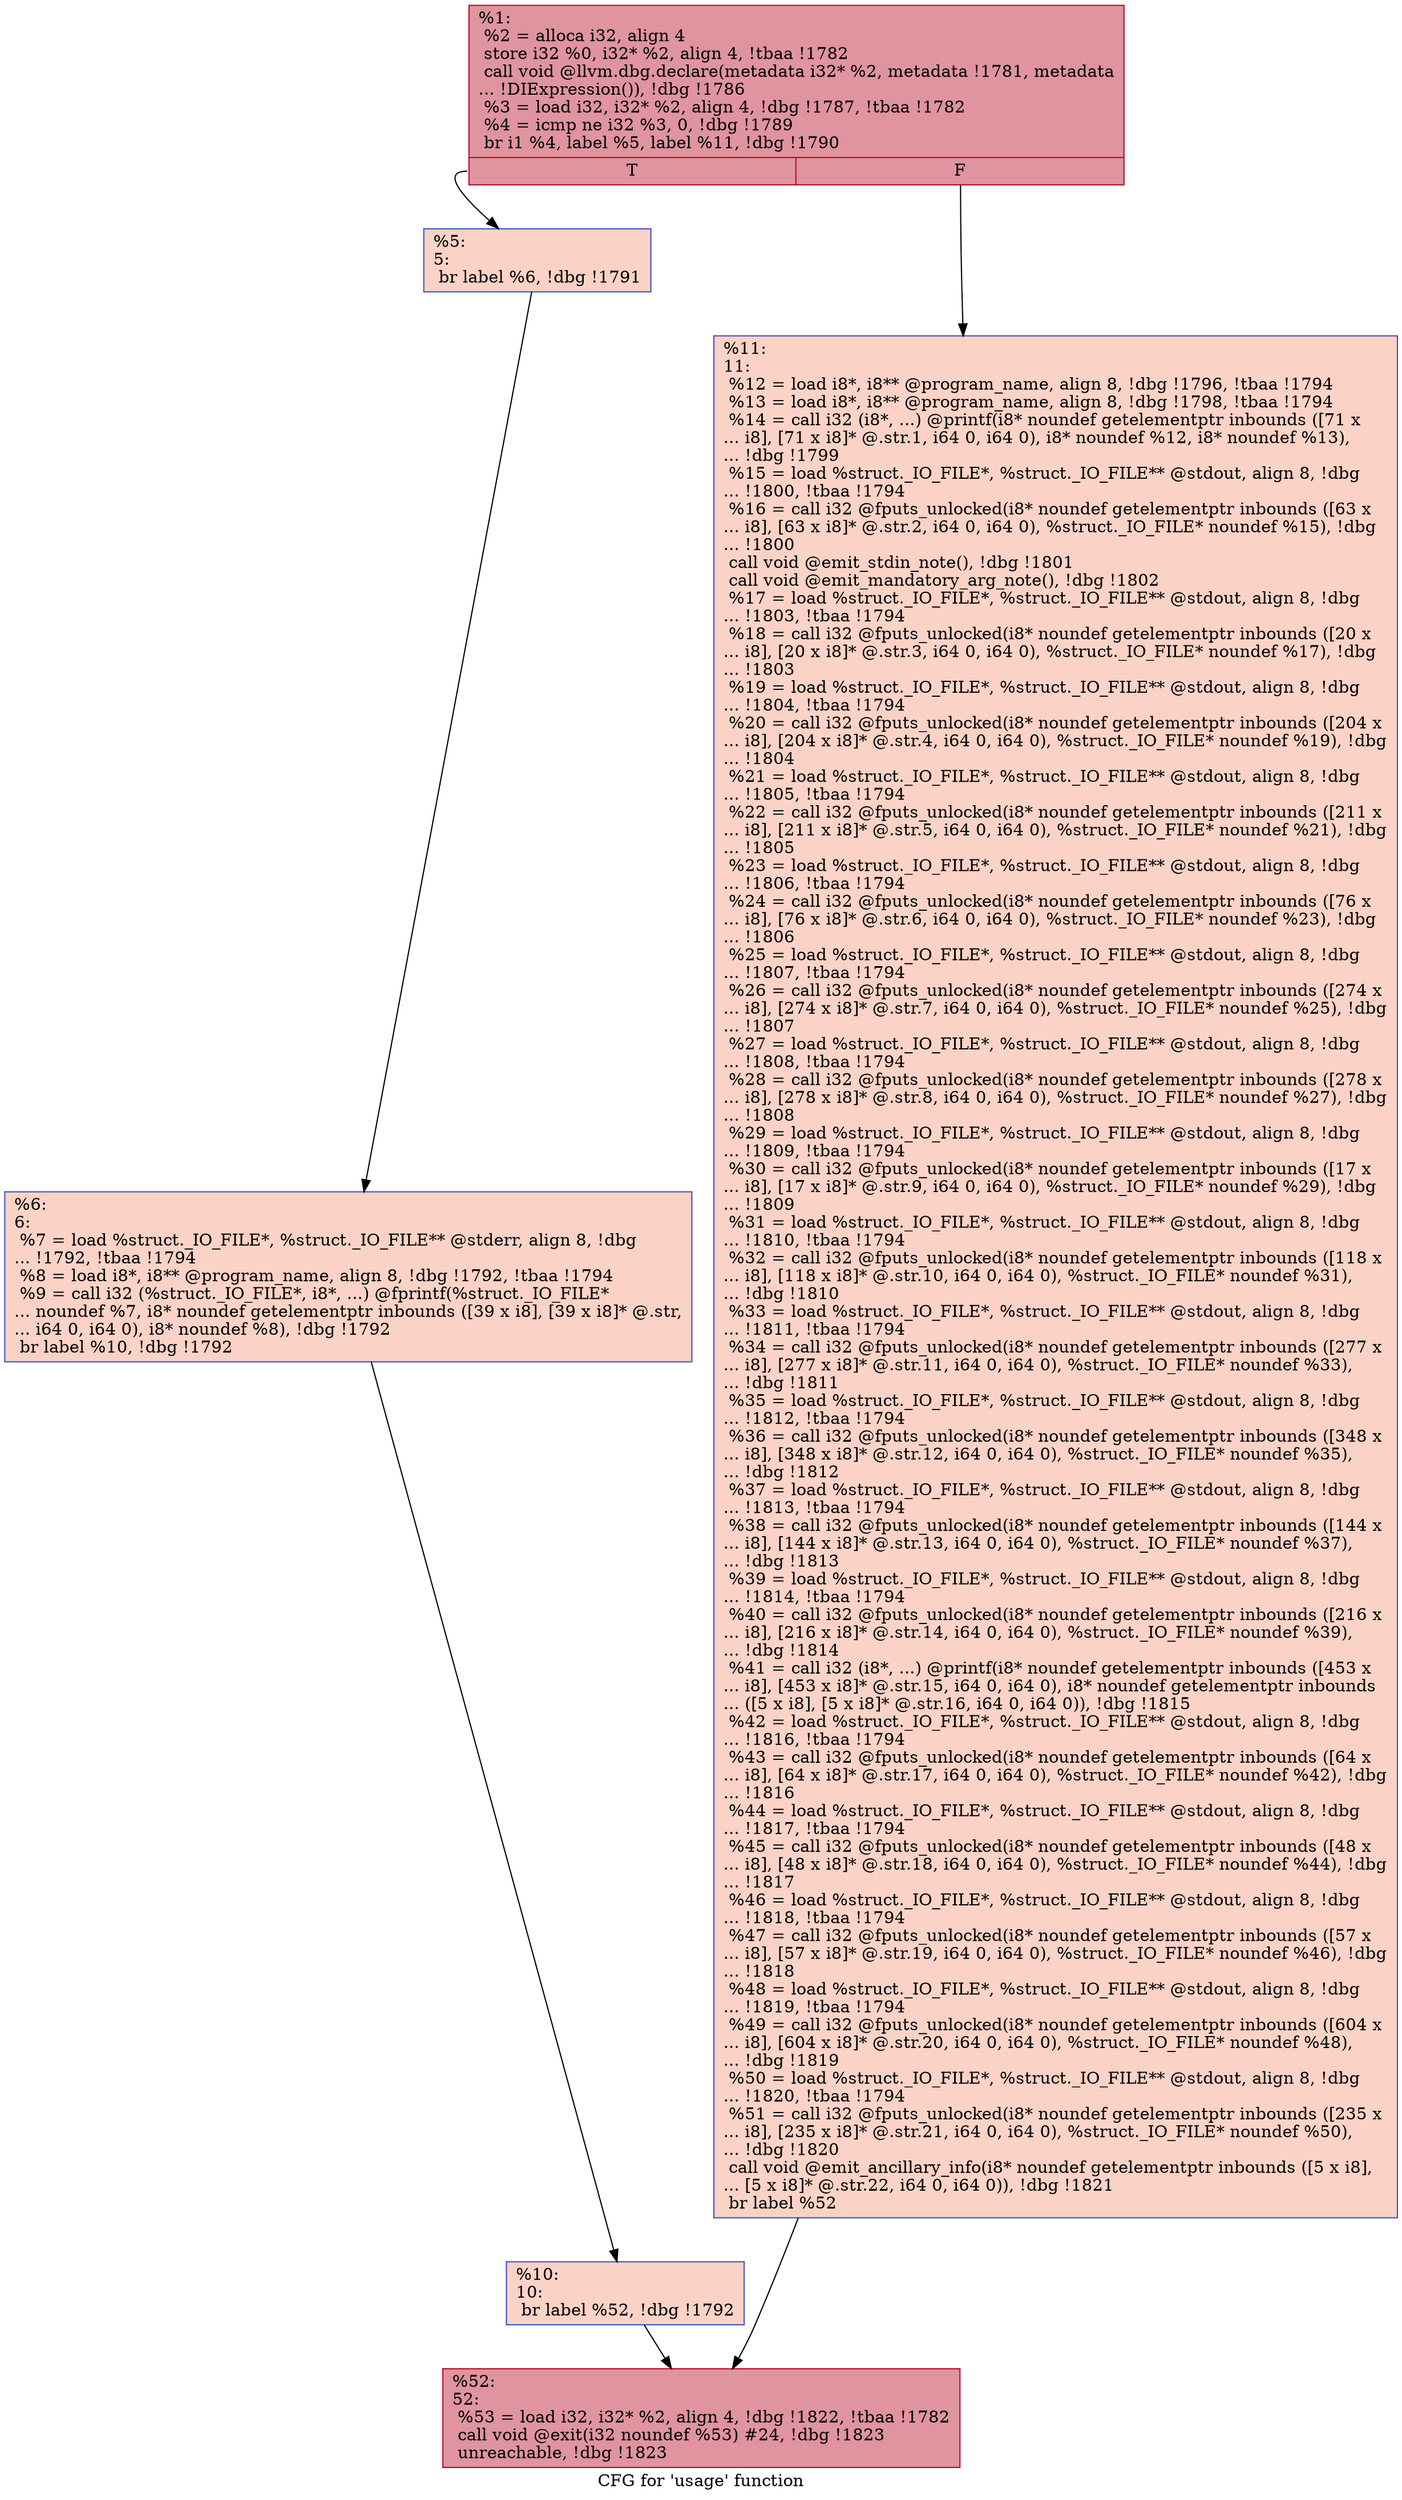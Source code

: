 digraph "CFG for 'usage' function" {
	label="CFG for 'usage' function";

	Node0x2235140 [shape=record,color="#b70d28ff", style=filled, fillcolor="#b70d2870",label="{%1:\l  %2 = alloca i32, align 4\l  store i32 %0, i32* %2, align 4, !tbaa !1782\l  call void @llvm.dbg.declare(metadata i32* %2, metadata !1781, metadata\l... !DIExpression()), !dbg !1786\l  %3 = load i32, i32* %2, align 4, !dbg !1787, !tbaa !1782\l  %4 = icmp ne i32 %3, 0, !dbg !1789\l  br i1 %4, label %5, label %11, !dbg !1790\l|{<s0>T|<s1>F}}"];
	Node0x2235140:s0 -> Node0x22c74d0;
	Node0x2235140:s1 -> Node0x22c75c0;
	Node0x22c74d0 [shape=record,color="#3d50c3ff", style=filled, fillcolor="#f59c7d70",label="{%5:\l5:                                                \l  br label %6, !dbg !1791\l}"];
	Node0x22c74d0 -> Node0x22c7520;
	Node0x22c7520 [shape=record,color="#3d50c3ff", style=filled, fillcolor="#f59c7d70",label="{%6:\l6:                                                \l  %7 = load %struct._IO_FILE*, %struct._IO_FILE** @stderr, align 8, !dbg\l... !1792, !tbaa !1794\l  %8 = load i8*, i8** @program_name, align 8, !dbg !1792, !tbaa !1794\l  %9 = call i32 (%struct._IO_FILE*, i8*, ...) @fprintf(%struct._IO_FILE*\l... noundef %7, i8* noundef getelementptr inbounds ([39 x i8], [39 x i8]* @.str,\l... i64 0, i64 0), i8* noundef %8), !dbg !1792\l  br label %10, !dbg !1792\l}"];
	Node0x22c7520 -> Node0x22c7570;
	Node0x22c7570 [shape=record,color="#3d50c3ff", style=filled, fillcolor="#f59c7d70",label="{%10:\l10:                                               \l  br label %52, !dbg !1792\l}"];
	Node0x22c7570 -> Node0x22c7610;
	Node0x22c75c0 [shape=record,color="#3d50c3ff", style=filled, fillcolor="#f59c7d70",label="{%11:\l11:                                               \l  %12 = load i8*, i8** @program_name, align 8, !dbg !1796, !tbaa !1794\l  %13 = load i8*, i8** @program_name, align 8, !dbg !1798, !tbaa !1794\l  %14 = call i32 (i8*, ...) @printf(i8* noundef getelementptr inbounds ([71 x\l... i8], [71 x i8]* @.str.1, i64 0, i64 0), i8* noundef %12, i8* noundef %13),\l... !dbg !1799\l  %15 = load %struct._IO_FILE*, %struct._IO_FILE** @stdout, align 8, !dbg\l... !1800, !tbaa !1794\l  %16 = call i32 @fputs_unlocked(i8* noundef getelementptr inbounds ([63 x\l... i8], [63 x i8]* @.str.2, i64 0, i64 0), %struct._IO_FILE* noundef %15), !dbg\l... !1800\l  call void @emit_stdin_note(), !dbg !1801\l  call void @emit_mandatory_arg_note(), !dbg !1802\l  %17 = load %struct._IO_FILE*, %struct._IO_FILE** @stdout, align 8, !dbg\l... !1803, !tbaa !1794\l  %18 = call i32 @fputs_unlocked(i8* noundef getelementptr inbounds ([20 x\l... i8], [20 x i8]* @.str.3, i64 0, i64 0), %struct._IO_FILE* noundef %17), !dbg\l... !1803\l  %19 = load %struct._IO_FILE*, %struct._IO_FILE** @stdout, align 8, !dbg\l... !1804, !tbaa !1794\l  %20 = call i32 @fputs_unlocked(i8* noundef getelementptr inbounds ([204 x\l... i8], [204 x i8]* @.str.4, i64 0, i64 0), %struct._IO_FILE* noundef %19), !dbg\l... !1804\l  %21 = load %struct._IO_FILE*, %struct._IO_FILE** @stdout, align 8, !dbg\l... !1805, !tbaa !1794\l  %22 = call i32 @fputs_unlocked(i8* noundef getelementptr inbounds ([211 x\l... i8], [211 x i8]* @.str.5, i64 0, i64 0), %struct._IO_FILE* noundef %21), !dbg\l... !1805\l  %23 = load %struct._IO_FILE*, %struct._IO_FILE** @stdout, align 8, !dbg\l... !1806, !tbaa !1794\l  %24 = call i32 @fputs_unlocked(i8* noundef getelementptr inbounds ([76 x\l... i8], [76 x i8]* @.str.6, i64 0, i64 0), %struct._IO_FILE* noundef %23), !dbg\l... !1806\l  %25 = load %struct._IO_FILE*, %struct._IO_FILE** @stdout, align 8, !dbg\l... !1807, !tbaa !1794\l  %26 = call i32 @fputs_unlocked(i8* noundef getelementptr inbounds ([274 x\l... i8], [274 x i8]* @.str.7, i64 0, i64 0), %struct._IO_FILE* noundef %25), !dbg\l... !1807\l  %27 = load %struct._IO_FILE*, %struct._IO_FILE** @stdout, align 8, !dbg\l... !1808, !tbaa !1794\l  %28 = call i32 @fputs_unlocked(i8* noundef getelementptr inbounds ([278 x\l... i8], [278 x i8]* @.str.8, i64 0, i64 0), %struct._IO_FILE* noundef %27), !dbg\l... !1808\l  %29 = load %struct._IO_FILE*, %struct._IO_FILE** @stdout, align 8, !dbg\l... !1809, !tbaa !1794\l  %30 = call i32 @fputs_unlocked(i8* noundef getelementptr inbounds ([17 x\l... i8], [17 x i8]* @.str.9, i64 0, i64 0), %struct._IO_FILE* noundef %29), !dbg\l... !1809\l  %31 = load %struct._IO_FILE*, %struct._IO_FILE** @stdout, align 8, !dbg\l... !1810, !tbaa !1794\l  %32 = call i32 @fputs_unlocked(i8* noundef getelementptr inbounds ([118 x\l... i8], [118 x i8]* @.str.10, i64 0, i64 0), %struct._IO_FILE* noundef %31),\l... !dbg !1810\l  %33 = load %struct._IO_FILE*, %struct._IO_FILE** @stdout, align 8, !dbg\l... !1811, !tbaa !1794\l  %34 = call i32 @fputs_unlocked(i8* noundef getelementptr inbounds ([277 x\l... i8], [277 x i8]* @.str.11, i64 0, i64 0), %struct._IO_FILE* noundef %33),\l... !dbg !1811\l  %35 = load %struct._IO_FILE*, %struct._IO_FILE** @stdout, align 8, !dbg\l... !1812, !tbaa !1794\l  %36 = call i32 @fputs_unlocked(i8* noundef getelementptr inbounds ([348 x\l... i8], [348 x i8]* @.str.12, i64 0, i64 0), %struct._IO_FILE* noundef %35),\l... !dbg !1812\l  %37 = load %struct._IO_FILE*, %struct._IO_FILE** @stdout, align 8, !dbg\l... !1813, !tbaa !1794\l  %38 = call i32 @fputs_unlocked(i8* noundef getelementptr inbounds ([144 x\l... i8], [144 x i8]* @.str.13, i64 0, i64 0), %struct._IO_FILE* noundef %37),\l... !dbg !1813\l  %39 = load %struct._IO_FILE*, %struct._IO_FILE** @stdout, align 8, !dbg\l... !1814, !tbaa !1794\l  %40 = call i32 @fputs_unlocked(i8* noundef getelementptr inbounds ([216 x\l... i8], [216 x i8]* @.str.14, i64 0, i64 0), %struct._IO_FILE* noundef %39),\l... !dbg !1814\l  %41 = call i32 (i8*, ...) @printf(i8* noundef getelementptr inbounds ([453 x\l... i8], [453 x i8]* @.str.15, i64 0, i64 0), i8* noundef getelementptr inbounds\l... ([5 x i8], [5 x i8]* @.str.16, i64 0, i64 0)), !dbg !1815\l  %42 = load %struct._IO_FILE*, %struct._IO_FILE** @stdout, align 8, !dbg\l... !1816, !tbaa !1794\l  %43 = call i32 @fputs_unlocked(i8* noundef getelementptr inbounds ([64 x\l... i8], [64 x i8]* @.str.17, i64 0, i64 0), %struct._IO_FILE* noundef %42), !dbg\l... !1816\l  %44 = load %struct._IO_FILE*, %struct._IO_FILE** @stdout, align 8, !dbg\l... !1817, !tbaa !1794\l  %45 = call i32 @fputs_unlocked(i8* noundef getelementptr inbounds ([48 x\l... i8], [48 x i8]* @.str.18, i64 0, i64 0), %struct._IO_FILE* noundef %44), !dbg\l... !1817\l  %46 = load %struct._IO_FILE*, %struct._IO_FILE** @stdout, align 8, !dbg\l... !1818, !tbaa !1794\l  %47 = call i32 @fputs_unlocked(i8* noundef getelementptr inbounds ([57 x\l... i8], [57 x i8]* @.str.19, i64 0, i64 0), %struct._IO_FILE* noundef %46), !dbg\l... !1818\l  %48 = load %struct._IO_FILE*, %struct._IO_FILE** @stdout, align 8, !dbg\l... !1819, !tbaa !1794\l  %49 = call i32 @fputs_unlocked(i8* noundef getelementptr inbounds ([604 x\l... i8], [604 x i8]* @.str.20, i64 0, i64 0), %struct._IO_FILE* noundef %48),\l... !dbg !1819\l  %50 = load %struct._IO_FILE*, %struct._IO_FILE** @stdout, align 8, !dbg\l... !1820, !tbaa !1794\l  %51 = call i32 @fputs_unlocked(i8* noundef getelementptr inbounds ([235 x\l... i8], [235 x i8]* @.str.21, i64 0, i64 0), %struct._IO_FILE* noundef %50),\l... !dbg !1820\l  call void @emit_ancillary_info(i8* noundef getelementptr inbounds ([5 x i8],\l... [5 x i8]* @.str.22, i64 0, i64 0)), !dbg !1821\l  br label %52\l}"];
	Node0x22c75c0 -> Node0x22c7610;
	Node0x22c7610 [shape=record,color="#b70d28ff", style=filled, fillcolor="#b70d2870",label="{%52:\l52:                                               \l  %53 = load i32, i32* %2, align 4, !dbg !1822, !tbaa !1782\l  call void @exit(i32 noundef %53) #24, !dbg !1823\l  unreachable, !dbg !1823\l}"];
}
